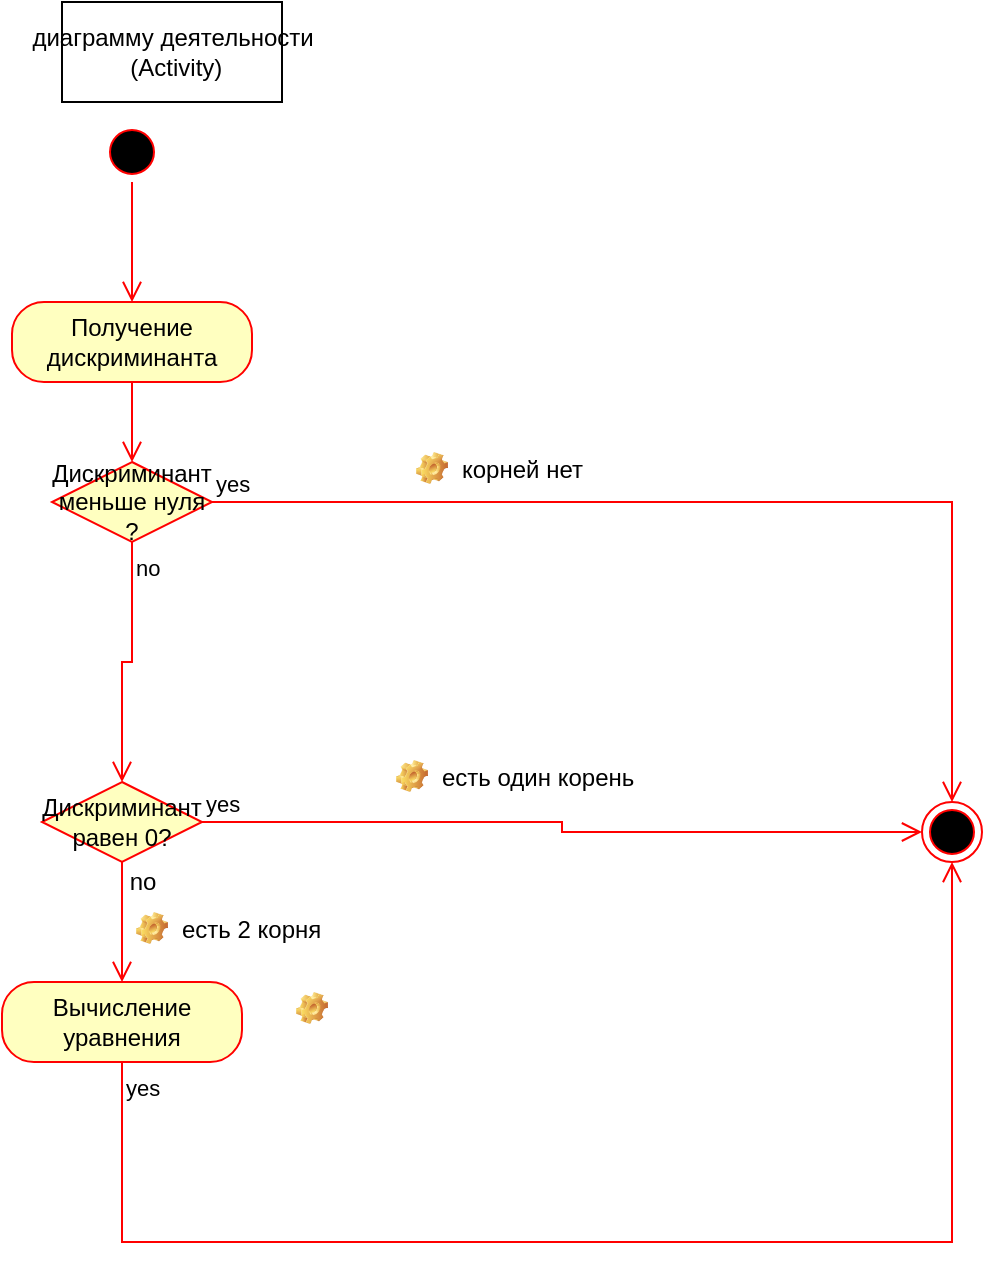 <mxfile version="20.4.0" type="device"><diagram id="EXkdeY75kyc61SWFH2ig" name="Страница 1"><mxGraphModel dx="1929" dy="574" grid="1" gridSize="10" guides="1" tooltips="1" connect="1" arrows="1" fold="1" page="1" pageScale="1" pageWidth="827" pageHeight="1169" math="0" shadow="0"><root><mxCell id="0"/><mxCell id="1" parent="0"/><mxCell id="rZE-Dzg8-umxYeIXIKJ8-1" value="&lt;div&gt;диаграмму деятельности&lt;/div&gt;&lt;div&gt;&amp;nbsp;(Activity)&lt;/div&gt;" style="html=1;" vertex="1" parent="1"><mxGeometry width="110" height="50" as="geometry"/></mxCell><mxCell id="rZE-Dzg8-umxYeIXIKJ8-2" value="" style="ellipse;html=1;shape=startState;fillColor=#000000;strokeColor=#ff0000;" vertex="1" parent="1"><mxGeometry x="20" y="60" width="30" height="30" as="geometry"/></mxCell><mxCell id="rZE-Dzg8-umxYeIXIKJ8-3" value="" style="edgeStyle=orthogonalEdgeStyle;html=1;verticalAlign=bottom;endArrow=open;endSize=8;strokeColor=#ff0000;rounded=0;entryX=0.5;entryY=0;entryDx=0;entryDy=0;" edge="1" source="rZE-Dzg8-umxYeIXIKJ8-2" parent="1" target="rZE-Dzg8-umxYeIXIKJ8-8"><mxGeometry relative="1" as="geometry"><mxPoint x="35" y="150" as="targetPoint"/></mxGeometry></mxCell><mxCell id="rZE-Dzg8-umxYeIXIKJ8-4" value="" style="ellipse;html=1;shape=endState;fillColor=#000000;strokeColor=#ff0000;" vertex="1" parent="1"><mxGeometry x="430" y="400" width="30" height="30" as="geometry"/></mxCell><mxCell id="rZE-Dzg8-umxYeIXIKJ8-5" value="Дискриминант меньше нуля ?" style="rhombus;whiteSpace=wrap;html=1;fillColor=#ffffc0;strokeColor=#ff0000;" vertex="1" parent="1"><mxGeometry x="-5" y="230" width="80" height="40" as="geometry"/></mxCell><mxCell id="rZE-Dzg8-umxYeIXIKJ8-6" value="yes" style="edgeStyle=orthogonalEdgeStyle;html=1;align=left;verticalAlign=bottom;endArrow=open;endSize=8;strokeColor=#ff0000;rounded=0;entryX=0.5;entryY=0;entryDx=0;entryDy=0;" edge="1" source="rZE-Dzg8-umxYeIXIKJ8-5" parent="1" target="rZE-Dzg8-umxYeIXIKJ8-4"><mxGeometry x="-1" relative="1" as="geometry"><mxPoint x="180" y="250" as="targetPoint"/></mxGeometry></mxCell><mxCell id="rZE-Dzg8-umxYeIXIKJ8-7" value="no" style="edgeStyle=orthogonalEdgeStyle;html=1;align=left;verticalAlign=top;endArrow=open;endSize=8;strokeColor=#ff0000;rounded=0;entryX=0.5;entryY=0;entryDx=0;entryDy=0;" edge="1" source="rZE-Dzg8-umxYeIXIKJ8-5" parent="1" target="rZE-Dzg8-umxYeIXIKJ8-12"><mxGeometry x="-1" relative="1" as="geometry"><mxPoint x="30" y="380" as="targetPoint"/><Array as="points"><mxPoint x="35" y="330"/><mxPoint x="30" y="330"/></Array></mxGeometry></mxCell><mxCell id="rZE-Dzg8-umxYeIXIKJ8-8" value="&lt;div&gt;Получение дискриминанта&lt;/div&gt;" style="rounded=1;whiteSpace=wrap;html=1;arcSize=40;fontColor=#000000;fillColor=#ffffc0;strokeColor=#ff0000;" vertex="1" parent="1"><mxGeometry x="-25" y="150" width="120" height="40" as="geometry"/></mxCell><mxCell id="rZE-Dzg8-umxYeIXIKJ8-9" value="" style="edgeStyle=orthogonalEdgeStyle;html=1;verticalAlign=bottom;endArrow=open;endSize=8;strokeColor=#ff0000;rounded=0;entryX=0.5;entryY=0;entryDx=0;entryDy=0;" edge="1" source="rZE-Dzg8-umxYeIXIKJ8-8" parent="1" target="rZE-Dzg8-umxYeIXIKJ8-5"><mxGeometry relative="1" as="geometry"><mxPoint x="40" y="230" as="targetPoint"/></mxGeometry></mxCell><mxCell id="rZE-Dzg8-umxYeIXIKJ8-11" value="корней нет" style="label;fontStyle=0;strokeColor=none;fillColor=none;align=left;verticalAlign=top;overflow=hidden;spacingLeft=28;spacingRight=4;rotatable=0;points=[[0,0.5],[1,0.5]];portConstraint=eastwest;imageWidth=16;imageHeight=16;image=img/clipart/Gear_128x128.png" vertex="1" parent="1"><mxGeometry x="170" y="220" width="120" height="26" as="geometry"/></mxCell><mxCell id="rZE-Dzg8-umxYeIXIKJ8-12" value="Дискриминант равен 0?" style="rhombus;whiteSpace=wrap;html=1;fillColor=#ffffc0;strokeColor=#ff0000;" vertex="1" parent="1"><mxGeometry x="-10" y="390" width="80" height="40" as="geometry"/></mxCell><mxCell id="rZE-Dzg8-umxYeIXIKJ8-13" value="yes" style="edgeStyle=orthogonalEdgeStyle;html=1;align=left;verticalAlign=bottom;endArrow=open;endSize=8;strokeColor=#ff0000;rounded=0;entryX=0;entryY=0.5;entryDx=0;entryDy=0;" edge="1" source="rZE-Dzg8-umxYeIXIKJ8-12" parent="1" target="rZE-Dzg8-umxYeIXIKJ8-4"><mxGeometry x="-1" relative="1" as="geometry"><mxPoint x="170" y="410" as="targetPoint"/></mxGeometry></mxCell><mxCell id="rZE-Dzg8-umxYeIXIKJ8-14" value="" style="edgeStyle=orthogonalEdgeStyle;html=1;align=left;verticalAlign=top;endArrow=open;endSize=8;strokeColor=#ff0000;rounded=0;entryX=0.5;entryY=0;entryDx=0;entryDy=0;" edge="1" source="rZE-Dzg8-umxYeIXIKJ8-12" parent="1"><mxGeometry x="-1" relative="1" as="geometry"><mxPoint x="30" y="490" as="targetPoint"/></mxGeometry></mxCell><mxCell id="rZE-Dzg8-umxYeIXIKJ8-15" value="есть один корень" style="label;fontStyle=0;strokeColor=none;fillColor=none;align=left;verticalAlign=top;overflow=hidden;spacingLeft=28;spacingRight=4;rotatable=0;points=[[0,0.5],[1,0.5]];portConstraint=eastwest;imageWidth=16;imageHeight=16;image=img/clipart/Gear_128x128.png" vertex="1" parent="1"><mxGeometry x="160" y="374" width="140" height="26" as="geometry"/></mxCell><mxCell id="rZE-Dzg8-umxYeIXIKJ8-18" value="yes" style="edgeStyle=orthogonalEdgeStyle;html=1;align=left;verticalAlign=top;endArrow=open;endSize=8;strokeColor=#ff0000;rounded=0;entryX=0.5;entryY=1;entryDx=0;entryDy=0;" edge="1" parent="1" target="rZE-Dzg8-umxYeIXIKJ8-4"><mxGeometry x="-1" relative="1" as="geometry"><mxPoint x="450" y="630" as="targetPoint"/><mxPoint x="30" y="530" as="sourcePoint"/><Array as="points"><mxPoint x="30" y="620"/><mxPoint x="445" y="620"/></Array></mxGeometry></mxCell><mxCell id="rZE-Dzg8-umxYeIXIKJ8-19" value="" style="label;fontStyle=0;strokeColor=none;fillColor=none;align=left;verticalAlign=top;overflow=hidden;spacingLeft=28;spacingRight=4;rotatable=0;points=[[0,0.5],[1,0.5]];portConstraint=eastwest;imageWidth=16;imageHeight=16;image=img/clipart/Gear_128x128.png" vertex="1" parent="1"><mxGeometry x="110" y="490" width="180" height="26" as="geometry"/></mxCell><mxCell id="rZE-Dzg8-umxYeIXIKJ8-20" value="no" style="text;html=1;align=center;verticalAlign=middle;resizable=0;points=[];autosize=1;strokeColor=none;fillColor=none;" vertex="1" parent="1"><mxGeometry x="20" y="425" width="40" height="30" as="geometry"/></mxCell><mxCell id="rZE-Dzg8-umxYeIXIKJ8-23" value="&lt;div&gt;Вычисление уравнения&lt;/div&gt;" style="rounded=1;whiteSpace=wrap;html=1;arcSize=40;fontColor=#000000;fillColor=#ffffc0;strokeColor=#ff0000;" vertex="1" parent="1"><mxGeometry x="-30" y="490" width="120" height="40" as="geometry"/></mxCell><mxCell id="rZE-Dzg8-umxYeIXIKJ8-25" value="есть 2 корня" style="label;fontStyle=0;strokeColor=none;fillColor=none;align=left;verticalAlign=top;overflow=hidden;spacingLeft=28;spacingRight=4;rotatable=0;points=[[0,0.5],[1,0.5]];portConstraint=eastwest;imageWidth=16;imageHeight=16;image=img/clipart/Gear_128x128.png" vertex="1" parent="1"><mxGeometry x="30" y="450" width="140" height="26" as="geometry"/></mxCell></root></mxGraphModel></diagram></mxfile>
